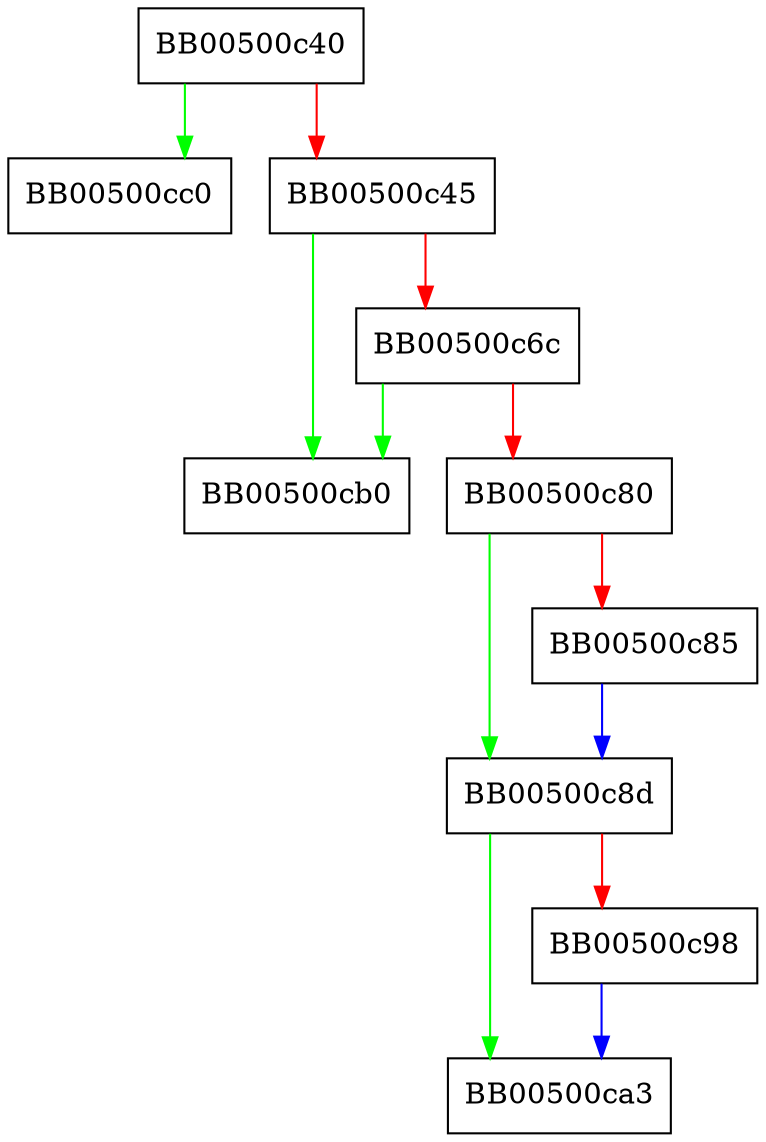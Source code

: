 digraph ossl_quic_lcidm_lookup {
  node [shape="box"];
  graph [splines=ortho];
  BB00500c40 -> BB00500cc0 [color="green"];
  BB00500c40 -> BB00500c45 [color="red"];
  BB00500c45 -> BB00500cb0 [color="green"];
  BB00500c45 -> BB00500c6c [color="red"];
  BB00500c6c -> BB00500cb0 [color="green"];
  BB00500c6c -> BB00500c80 [color="red"];
  BB00500c80 -> BB00500c8d [color="green"];
  BB00500c80 -> BB00500c85 [color="red"];
  BB00500c85 -> BB00500c8d [color="blue"];
  BB00500c8d -> BB00500ca3 [color="green"];
  BB00500c8d -> BB00500c98 [color="red"];
  BB00500c98 -> BB00500ca3 [color="blue"];
}